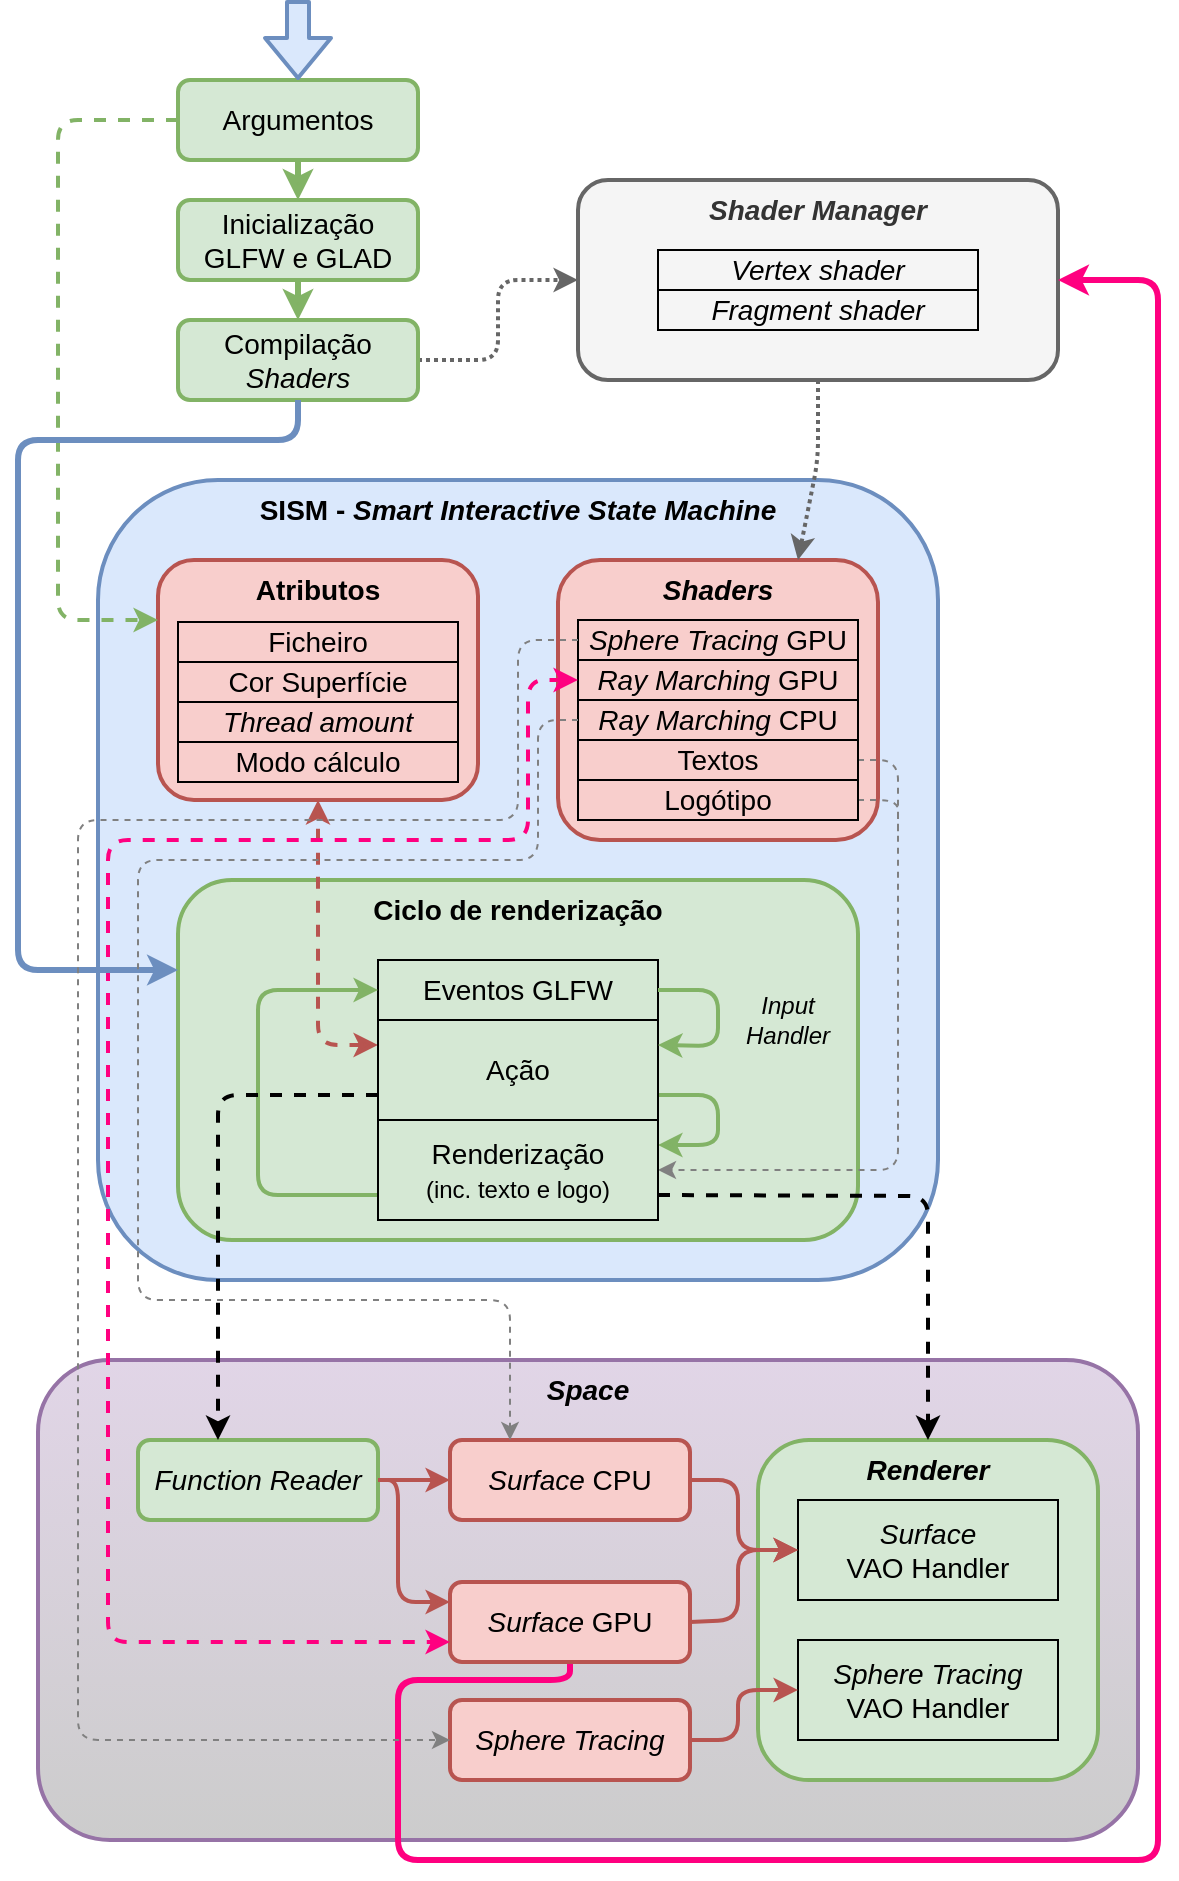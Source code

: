<mxfile version="20.0.4" type="device"><diagram id="v2rgsF1kuf9jtpxhQ29G" name="Page-1"><mxGraphModel dx="784" dy="745" grid="1" gridSize="10" guides="1" tooltips="1" connect="1" arrows="1" fold="1" page="1" pageScale="1" pageWidth="850" pageHeight="1100" background="none" math="0" shadow="0"><root><mxCell id="0"/><mxCell id="1" parent="0"/><mxCell id="DVNle9Yi67jgHLtXyeyg-53" value="Space" style="rounded=1;whiteSpace=wrap;html=1;fontFamily=Helvetica;fontSize=14;strokeColor=#9673a6;strokeWidth=2;verticalAlign=top;fontStyle=3;fillColor=#e1d5e7;glass=0;sketch=0;shadow=0;gradientColor=#CCCCCC;" parent="1" vertex="1"><mxGeometry x="50" y="720" width="550" height="240" as="geometry"/></mxCell><mxCell id="DVNle9Yi67jgHLtXyeyg-1" value="SISM - &lt;i&gt;Smart Interactive State Machine&lt;/i&gt;" style="rounded=1;whiteSpace=wrap;html=1;verticalAlign=top;fontStyle=1;fillColor=#dae8fc;strokeColor=#6c8ebf;strokeWidth=2;fontSize=14;" parent="1" vertex="1"><mxGeometry x="80" y="280" width="420" height="400" as="geometry"/></mxCell><mxCell id="DVNle9Yi67jgHLtXyeyg-2" value="Ciclo de renderização" style="rounded=1;whiteSpace=wrap;html=1;verticalAlign=top;fillColor=#d5e8d4;strokeColor=#82b366;fontStyle=1;strokeWidth=2;fontSize=14;" parent="1" vertex="1"><mxGeometry x="120" y="480" width="340" height="180" as="geometry"/></mxCell><mxCell id="DVNle9Yi67jgHLtXyeyg-4" value="Atributos" style="rounded=1;whiteSpace=wrap;html=1;verticalAlign=top;fillColor=#f8cecc;strokeColor=#b85450;fontStyle=1;strokeWidth=2;fontSize=14;" parent="1" vertex="1"><mxGeometry x="110" y="320" width="160" height="120" as="geometry"/></mxCell><mxCell id="DVNle9Yi67jgHLtXyeyg-7" value="Modo cálculo" style="text;html=1;align=center;verticalAlign=middle;whiteSpace=wrap;rounded=0;fontSize=14;fontFamily=Helvetica;strokeColor=#000000;" parent="1" vertex="1"><mxGeometry x="120" y="411" width="140" height="20" as="geometry"/></mxCell><mxCell id="DVNle9Yi67jgHLtXyeyg-9" value="Cor Superfície" style="text;html=1;align=center;verticalAlign=middle;whiteSpace=wrap;rounded=0;fontSize=14;fontFamily=Helvetica;strokeColor=#000000;" parent="1" vertex="1"><mxGeometry x="120" y="371" width="140" height="20" as="geometry"/></mxCell><mxCell id="DVNle9Yi67jgHLtXyeyg-10" value="Ficheiro" style="text;html=1;align=center;verticalAlign=middle;whiteSpace=wrap;rounded=0;fontSize=14;fontFamily=Helvetica;strokeColor=#000000;" parent="1" vertex="1"><mxGeometry x="120" y="351" width="140" height="20" as="geometry"/></mxCell><mxCell id="DVNle9Yi67jgHLtXyeyg-11" value="&lt;div&gt;&lt;i&gt;Thread amount&lt;/i&gt;&lt;/div&gt;" style="text;html=1;align=center;verticalAlign=middle;whiteSpace=wrap;rounded=0;fontSize=14;fontFamily=Helvetica;strokeColor=#000000;" parent="1" vertex="1"><mxGeometry x="120" y="391" width="140" height="20" as="geometry"/></mxCell><mxCell id="DVNle9Yi67jgHLtXyeyg-12" value="&lt;i&gt;&lt;b&gt;Shaders&lt;/b&gt;&lt;/i&gt;" style="rounded=1;whiteSpace=wrap;html=1;fontFamily=Helvetica;fontSize=14;strokeColor=#b85450;strokeWidth=2;verticalAlign=top;fillColor=#f8cecc;" parent="1" vertex="1"><mxGeometry x="310" y="320" width="160" height="140" as="geometry"/></mxCell><mxCell id="CfD6IUYr4jhWjpXpuk3J-5" style="edgeStyle=orthogonalEdgeStyle;rounded=1;orthogonalLoop=1;jettySize=auto;html=1;exitX=1;exitY=0.5;exitDx=0;exitDy=0;entryX=1;entryY=0.5;entryDx=0;entryDy=0;dashed=1;fontSize=12;strokeColor=#808080;" edge="1" parent="1" source="DVNle9Yi67jgHLtXyeyg-13" target="DVNle9Yi67jgHLtXyeyg-25"><mxGeometry relative="1" as="geometry"><Array as="points"><mxPoint x="480" y="420"/><mxPoint x="480" y="625"/></Array></mxGeometry></mxCell><mxCell id="DVNle9Yi67jgHLtXyeyg-13" value="Textos" style="text;html=1;align=center;verticalAlign=middle;whiteSpace=wrap;rounded=0;fontSize=14;fontFamily=Helvetica;strokeColor=#000000;" parent="1" vertex="1"><mxGeometry x="320" y="410" width="140" height="20" as="geometry"/></mxCell><mxCell id="CfD6IUYr4jhWjpXpuk3J-7" style="edgeStyle=orthogonalEdgeStyle;rounded=1;orthogonalLoop=1;jettySize=auto;html=1;exitX=1;exitY=0.5;exitDx=0;exitDy=0;dashed=1;fontSize=12;strokeColor=#808080;endArrow=none;endFill=0;" edge="1" parent="1" source="DVNle9Yi67jgHLtXyeyg-14"><mxGeometry relative="1" as="geometry"><mxPoint x="480" y="460" as="targetPoint"/><Array as="points"><mxPoint x="480" y="440"/><mxPoint x="480" y="450"/></Array></mxGeometry></mxCell><mxCell id="DVNle9Yi67jgHLtXyeyg-14" value="Logótipo" style="text;html=1;align=center;verticalAlign=middle;whiteSpace=wrap;rounded=0;fontSize=14;fontFamily=Helvetica;strokeColor=#000000;" parent="1" vertex="1"><mxGeometry x="320" y="430" width="140" height="20" as="geometry"/></mxCell><mxCell id="DVNle9Yi67jgHLtXyeyg-15" value="&lt;i&gt;Ray Marching&lt;/i&gt; GPU" style="text;html=1;align=center;verticalAlign=middle;whiteSpace=wrap;rounded=0;fontSize=14;fontFamily=Helvetica;strokeColor=#000000;" parent="1" vertex="1"><mxGeometry x="320" y="370" width="140" height="20" as="geometry"/></mxCell><mxCell id="DVNle9Yi67jgHLtXyeyg-16" value="&lt;i&gt;Ray Marching&lt;/i&gt; CPU" style="text;html=1;align=center;verticalAlign=middle;whiteSpace=wrap;rounded=0;fontSize=14;fontFamily=Helvetica;strokeColor=#000000;" parent="1" vertex="1"><mxGeometry x="320" y="390" width="140" height="20" as="geometry"/></mxCell><mxCell id="DVNle9Yi67jgHLtXyeyg-17" value="&lt;i&gt;Sphere Tracing&lt;/i&gt; GPU" style="text;html=1;align=center;verticalAlign=middle;whiteSpace=wrap;rounded=0;fontSize=14;fontFamily=Helvetica;strokeColor=#000000;" parent="1" vertex="1"><mxGeometry x="320" y="350" width="140" height="20" as="geometry"/></mxCell><mxCell id="DVNle9Yi67jgHLtXyeyg-19" value="&lt;div&gt;Argumentos&lt;/div&gt;" style="rounded=1;whiteSpace=wrap;html=1;fontFamily=Helvetica;fontSize=14;strokeColor=#82b366;strokeWidth=2;verticalAlign=middle;fillColor=#d5e8d4;" parent="1" vertex="1"><mxGeometry x="120" y="80" width="120" height="40" as="geometry"/></mxCell><mxCell id="DVNle9Yi67jgHLtXyeyg-20" value="&lt;div&gt;Inicialização&lt;br&gt;&lt;/div&gt;&lt;div&gt;GLFW e GLAD&lt;/div&gt;" style="rounded=1;whiteSpace=wrap;html=1;fontFamily=Helvetica;fontSize=14;strokeColor=#82b366;strokeWidth=2;verticalAlign=middle;fillColor=#d5e8d4;" parent="1" vertex="1"><mxGeometry x="120" y="140" width="120" height="40" as="geometry"/></mxCell><mxCell id="DVNle9Yi67jgHLtXyeyg-27" style="edgeStyle=orthogonalEdgeStyle;rounded=1;orthogonalLoop=1;jettySize=auto;html=1;exitX=1;exitY=0.75;exitDx=0;exitDy=0;entryX=1;entryY=0.25;entryDx=0;entryDy=0;fontFamily=Helvetica;fontSize=14;strokeWidth=2;fillColor=#d5e8d4;strokeColor=#82b366;" parent="1" source="DVNle9Yi67jgHLtXyeyg-22" target="DVNle9Yi67jgHLtXyeyg-25" edge="1"><mxGeometry relative="1" as="geometry"><Array as="points"><mxPoint x="390" y="588"/><mxPoint x="390" y="613"/></Array></mxGeometry></mxCell><mxCell id="DVNle9Yi67jgHLtXyeyg-50" style="edgeStyle=orthogonalEdgeStyle;rounded=1;orthogonalLoop=1;jettySize=auto;html=1;exitX=0;exitY=0.25;exitDx=0;exitDy=0;entryX=0.5;entryY=1;entryDx=0;entryDy=0;fontFamily=Helvetica;fontSize=14;strokeWidth=2;dashed=1;fillColor=#f8cecc;strokeColor=#b85450;startArrow=classic;startFill=1;endArrow=classic;endFill=1;" parent="1" source="DVNle9Yi67jgHLtXyeyg-22" target="DVNle9Yi67jgHLtXyeyg-4" edge="1"><mxGeometry relative="1" as="geometry"/></mxCell><mxCell id="DVNle9Yi67jgHLtXyeyg-22" value="Ação" style="text;html=1;align=center;verticalAlign=middle;whiteSpace=wrap;rounded=0;fontSize=14;fontFamily=Helvetica;strokeColor=#000000;" parent="1" vertex="1"><mxGeometry x="220" y="550" width="140" height="50" as="geometry"/></mxCell><mxCell id="DVNle9Yi67jgHLtXyeyg-24" value="Eventos GLFW" style="text;html=1;align=center;verticalAlign=middle;whiteSpace=wrap;rounded=0;fontSize=14;fontFamily=Helvetica;strokeColor=#000000;" parent="1" vertex="1"><mxGeometry x="220" y="520" width="140" height="30" as="geometry"/></mxCell><mxCell id="DVNle9Yi67jgHLtXyeyg-28" style="edgeStyle=orthogonalEdgeStyle;rounded=1;orthogonalLoop=1;jettySize=auto;html=1;exitX=0;exitY=0.75;exitDx=0;exitDy=0;entryX=0;entryY=0.5;entryDx=0;entryDy=0;fontFamily=Helvetica;fontSize=14;strokeWidth=2;fillColor=#d5e8d4;strokeColor=#82b366;" parent="1" source="DVNle9Yi67jgHLtXyeyg-25" target="DVNle9Yi67jgHLtXyeyg-24" edge="1"><mxGeometry relative="1" as="geometry"><Array as="points"><mxPoint x="160" y="637"/><mxPoint x="160" y="535"/></Array></mxGeometry></mxCell><mxCell id="DVNle9Yi67jgHLtXyeyg-25" value="&lt;div&gt;Renderização&lt;/div&gt;&lt;div&gt;&lt;font style=&quot;font-size: 12px;&quot;&gt;(inc. texto e logo)&lt;/font&gt;&lt;br&gt;&lt;/div&gt;" style="text;html=1;align=center;verticalAlign=middle;whiteSpace=wrap;rounded=0;fontSize=14;fontFamily=Helvetica;strokeColor=#000000;" parent="1" vertex="1"><mxGeometry x="220" y="600" width="140" height="50" as="geometry"/></mxCell><mxCell id="DVNle9Yi67jgHLtXyeyg-29" value="" style="endArrow=classic;html=1;fontFamily=Helvetica;fontSize=14;strokeWidth=3;exitX=0.5;exitY=1;exitDx=0;exitDy=0;entryX=0.5;entryY=0;entryDx=0;entryDy=0;fillColor=#d5e8d4;strokeColor=#82b366;" parent="1" source="DVNle9Yi67jgHLtXyeyg-19" target="DVNle9Yi67jgHLtXyeyg-20" edge="1"><mxGeometry width="50" height="50" relative="1" as="geometry"><mxPoint x="440" y="430" as="sourcePoint"/><mxPoint x="490" y="380" as="targetPoint"/></mxGeometry></mxCell><mxCell id="DVNle9Yi67jgHLtXyeyg-32" value="" style="endArrow=classic;html=1;fontFamily=Helvetica;fontSize=14;strokeWidth=2;exitX=0;exitY=0.5;exitDx=0;exitDy=0;entryX=0;entryY=0.25;entryDx=0;entryDy=0;fillColor=#d5e8d4;strokeColor=#82b366;dashed=1;" parent="1" source="DVNle9Yi67jgHLtXyeyg-19" target="DVNle9Yi67jgHLtXyeyg-4" edge="1"><mxGeometry width="50" height="50" relative="1" as="geometry"><mxPoint x="360" y="300" as="sourcePoint"/><mxPoint x="410" y="250" as="targetPoint"/><Array as="points"><mxPoint x="60" y="100"/><mxPoint x="60" y="350"/></Array></mxGeometry></mxCell><mxCell id="DVNle9Yi67jgHLtXyeyg-34" value="Shader Manager" style="rounded=1;whiteSpace=wrap;html=1;fontFamily=Helvetica;fontSize=14;strokeColor=#666666;strokeWidth=2;verticalAlign=top;fillColor=#f5f5f5;fontColor=#333333;fontStyle=3" parent="1" vertex="1"><mxGeometry x="320" y="130" width="240" height="100" as="geometry"/></mxCell><mxCell id="DVNle9Yi67jgHLtXyeyg-39" value="Vertex shader" style="text;html=1;align=center;verticalAlign=middle;whiteSpace=wrap;rounded=0;fontSize=14;fontFamily=Helvetica;strokeColor=#000000;fontStyle=2" parent="1" vertex="1"><mxGeometry x="360" y="165" width="160" height="20" as="geometry"/></mxCell><mxCell id="DVNle9Yi67jgHLtXyeyg-40" value="Fragment shader" style="text;html=1;align=center;verticalAlign=middle;whiteSpace=wrap;rounded=0;fontSize=14;fontFamily=Helvetica;strokeColor=#000000;fontStyle=2" parent="1" vertex="1"><mxGeometry x="360" y="185" width="160" height="20" as="geometry"/></mxCell><mxCell id="DVNle9Yi67jgHLtXyeyg-42" value="" style="endArrow=classic;html=1;dashed=1;fontFamily=Helvetica;fontSize=14;strokeWidth=2;exitX=1;exitY=0.5;exitDx=0;exitDy=0;entryX=0;entryY=0.5;entryDx=0;entryDy=0;fillColor=#f5f5f5;strokeColor=#666666;dashPattern=1 1;" parent="1" source="DVNle9Yi67jgHLtXyeyg-93" target="DVNle9Yi67jgHLtXyeyg-34" edge="1"><mxGeometry width="50" height="50" relative="1" as="geometry"><mxPoint x="400" y="270" as="sourcePoint"/><mxPoint x="450" y="220" as="targetPoint"/><Array as="points"><mxPoint x="280" y="220"/><mxPoint x="280" y="180"/></Array></mxGeometry></mxCell><mxCell id="DVNle9Yi67jgHLtXyeyg-43" value="" style="endArrow=classic;html=1;dashed=1;dashPattern=1 1;fontFamily=Helvetica;fontSize=14;strokeWidth=2;exitX=0.5;exitY=1;exitDx=0;exitDy=0;entryX=0.75;entryY=0;entryDx=0;entryDy=0;fillColor=#f5f5f5;strokeColor=#666666;" parent="1" source="DVNle9Yi67jgHLtXyeyg-34" target="DVNle9Yi67jgHLtXyeyg-12" edge="1"><mxGeometry width="50" height="50" relative="1" as="geometry"><mxPoint x="400" y="300" as="sourcePoint"/><mxPoint x="450" y="250" as="targetPoint"/><Array as="points"><mxPoint x="440" y="270"/></Array></mxGeometry></mxCell><mxCell id="DVNle9Yi67jgHLtXyeyg-48" value="" style="endArrow=classic;html=1;fontFamily=Helvetica;fontSize=14;strokeWidth=2;exitX=1;exitY=0.5;exitDx=0;exitDy=0;entryX=1;entryY=0.25;entryDx=0;entryDy=0;fillColor=#d5e8d4;strokeColor=#82b366;" parent="1" source="DVNle9Yi67jgHLtXyeyg-24" target="DVNle9Yi67jgHLtXyeyg-22" edge="1"><mxGeometry width="50" height="50" relative="1" as="geometry"><mxPoint x="400" y="520" as="sourcePoint"/><mxPoint x="560" y="470" as="targetPoint"/><Array as="points"><mxPoint x="390" y="535"/><mxPoint x="390" y="563"/></Array></mxGeometry></mxCell><mxCell id="CfD6IUYr4jhWjpXpuk3J-8" style="edgeStyle=orthogonalEdgeStyle;orthogonalLoop=1;jettySize=auto;html=1;exitX=0.5;exitY=1;exitDx=0;exitDy=0;entryX=1;entryY=0.5;entryDx=0;entryDy=0;fontSize=12;startArrow=none;startFill=0;endArrow=classic;endFill=1;strokeColor=#FF0080;strokeWidth=3;fillColor=#dae8fc;rounded=1;" edge="1" parent="1" source="DVNle9Yi67jgHLtXyeyg-58" target="DVNle9Yi67jgHLtXyeyg-34"><mxGeometry relative="1" as="geometry"><Array as="points"><mxPoint x="316" y="880"/><mxPoint x="230" y="880"/><mxPoint x="230" y="970"/><mxPoint x="610" y="970"/><mxPoint x="610" y="180"/></Array></mxGeometry></mxCell><mxCell id="DVNle9Yi67jgHLtXyeyg-56" value="&lt;i&gt;Function Reader&lt;/i&gt;" style="rounded=1;whiteSpace=wrap;html=1;fontFamily=Helvetica;fontSize=14;strokeColor=#82b366;strokeWidth=2;verticalAlign=middle;fillColor=#d5e8d4;" parent="1" vertex="1"><mxGeometry x="100" y="760" width="120" height="40" as="geometry"/></mxCell><mxCell id="DVNle9Yi67jgHLtXyeyg-57" value="&lt;i&gt;Surface&lt;/i&gt; CPU" style="rounded=1;whiteSpace=wrap;html=1;fontFamily=Helvetica;fontSize=14;strokeColor=#b85450;strokeWidth=2;verticalAlign=middle;fillColor=#f8cecc;" parent="1" vertex="1"><mxGeometry x="256" y="760" width="120" height="40" as="geometry"/></mxCell><mxCell id="DVNle9Yi67jgHLtXyeyg-58" value="&lt;i&gt;Surface&lt;/i&gt; GPU" style="rounded=1;whiteSpace=wrap;html=1;fontFamily=Helvetica;fontSize=14;strokeColor=#b85450;strokeWidth=2;verticalAlign=middle;fillColor=#f8cecc;" parent="1" vertex="1"><mxGeometry x="256" y="831" width="120" height="40" as="geometry"/></mxCell><mxCell id="DVNle9Yi67jgHLtXyeyg-59" value="Sphere Tracing" style="rounded=1;whiteSpace=wrap;html=1;fontFamily=Helvetica;fontSize=14;strokeColor=#b85450;strokeWidth=2;verticalAlign=middle;fillColor=#f8cecc;fontStyle=2" parent="1" vertex="1"><mxGeometry x="256" y="890" width="120" height="40" as="geometry"/></mxCell><mxCell id="DVNle9Yi67jgHLtXyeyg-60" style="edgeStyle=orthogonalEdgeStyle;rounded=1;orthogonalLoop=1;jettySize=auto;html=1;exitX=0;exitY=0.75;exitDx=0;exitDy=0;dashed=1;fontFamily=Helvetica;fontSize=14;strokeWidth=2;fillColor=#f5f5f5;" parent="1" source="DVNle9Yi67jgHLtXyeyg-22" target="DVNle9Yi67jgHLtXyeyg-56" edge="1"><mxGeometry relative="1" as="geometry"><mxPoint x="140" y="760" as="targetPoint"/><Array as="points"><mxPoint x="140" y="587"/></Array></mxGeometry></mxCell><mxCell id="DVNle9Yi67jgHLtXyeyg-61" value="" style="endArrow=classic;html=1;fontFamily=Helvetica;fontSize=14;strokeColor=#b85450;strokeWidth=2;exitX=1;exitY=0.5;exitDx=0;exitDy=0;entryX=0;entryY=0.5;entryDx=0;entryDy=0;fillColor=#f8cecc;" parent="1" source="DVNle9Yi67jgHLtXyeyg-56" target="DVNle9Yi67jgHLtXyeyg-57" edge="1"><mxGeometry width="50" height="50" relative="1" as="geometry"><mxPoint x="400" y="770" as="sourcePoint"/><mxPoint x="450" y="720" as="targetPoint"/></mxGeometry></mxCell><mxCell id="DVNle9Yi67jgHLtXyeyg-64" value="&lt;i&gt;Renderer&lt;/i&gt;" style="rounded=1;whiteSpace=wrap;html=1;fontFamily=Helvetica;fontSize=14;strokeColor=#82b366;strokeWidth=2;verticalAlign=top;fontStyle=1;fillColor=#d5e8d4;" parent="1" vertex="1"><mxGeometry x="410" y="760" width="170" height="170" as="geometry"/></mxCell><mxCell id="DVNle9Yi67jgHLtXyeyg-66" value="&lt;div&gt;&lt;i&gt;Surface&lt;/i&gt;&lt;/div&gt;&lt;div&gt;VAO Handler&lt;/div&gt;" style="text;html=1;align=center;verticalAlign=middle;whiteSpace=wrap;rounded=0;fontSize=14;fontFamily=Helvetica;strokeColor=#000000;" parent="1" vertex="1"><mxGeometry x="430" y="790" width="130" height="50" as="geometry"/></mxCell><mxCell id="DVNle9Yi67jgHLtXyeyg-67" value="&lt;div&gt;&lt;i&gt;Sphere Tracing&lt;/i&gt;&lt;/div&gt;&lt;div&gt;VAO Handler&lt;/div&gt;" style="text;html=1;align=center;verticalAlign=middle;whiteSpace=wrap;rounded=0;fontSize=14;fontFamily=Helvetica;strokeColor=#000000;" parent="1" vertex="1"><mxGeometry x="430" y="860" width="130" height="50" as="geometry"/></mxCell><mxCell id="DVNle9Yi67jgHLtXyeyg-68" value="" style="endArrow=classic;html=1;fontFamily=Helvetica;fontSize=14;strokeColor=#b85450;strokeWidth=2;exitX=1;exitY=0.5;exitDx=0;exitDy=0;entryX=0;entryY=0.5;entryDx=0;entryDy=0;fillColor=#f8cecc;" parent="1" source="DVNle9Yi67jgHLtXyeyg-57" target="DVNle9Yi67jgHLtXyeyg-66" edge="1"><mxGeometry width="50" height="50" relative="1" as="geometry"><mxPoint x="400" y="770" as="sourcePoint"/><mxPoint x="450" y="720" as="targetPoint"/><Array as="points"><mxPoint x="400" y="780"/><mxPoint x="400" y="815"/></Array></mxGeometry></mxCell><mxCell id="DVNle9Yi67jgHLtXyeyg-69" value="" style="endArrow=classic;html=1;fontFamily=Helvetica;fontSize=14;strokeColor=#b85450;strokeWidth=2;exitX=1;exitY=0.5;exitDx=0;exitDy=0;entryX=0;entryY=0.5;entryDx=0;entryDy=0;fillColor=#f8cecc;" parent="1" source="DVNle9Yi67jgHLtXyeyg-59" target="DVNle9Yi67jgHLtXyeyg-67" edge="1"><mxGeometry width="50" height="50" relative="1" as="geometry"><mxPoint x="400" y="770" as="sourcePoint"/><mxPoint x="450" y="720" as="targetPoint"/><Array as="points"><mxPoint x="400" y="910"/><mxPoint x="400" y="885"/></Array></mxGeometry></mxCell><mxCell id="DVNle9Yi67jgHLtXyeyg-71" value="" style="endArrow=classic;html=1;fontFamily=Helvetica;fontSize=14;strokeColor=#FF0080;strokeWidth=2;dashed=1;entryX=0;entryY=0.75;entryDx=0;entryDy=0;startArrow=classic;startFill=1;exitX=0;exitY=0.5;exitDx=0;exitDy=0;" parent="1" target="DVNle9Yi67jgHLtXyeyg-58" edge="1" source="DVNle9Yi67jgHLtXyeyg-15"><mxGeometry width="50" height="50" relative="1" as="geometry"><mxPoint x="310" y="380" as="sourcePoint"/><mxPoint x="250" y="860" as="targetPoint"/><Array as="points"><mxPoint x="295" y="380"/><mxPoint x="295" y="460"/><mxPoint x="85" y="460"/><mxPoint x="85" y="861"/></Array></mxGeometry></mxCell><mxCell id="DVNle9Yi67jgHLtXyeyg-84" value="" style="endArrow=classic;html=1;dashed=1;fontFamily=Helvetica;fontSize=14;strokeColor=#000000;strokeWidth=2;exitX=1;exitY=0.75;exitDx=0;exitDy=0;entryX=0.5;entryY=0;entryDx=0;entryDy=0;" parent="1" source="DVNle9Yi67jgHLtXyeyg-25" target="DVNle9Yi67jgHLtXyeyg-64" edge="1"><mxGeometry width="50" height="50" relative="1" as="geometry"><mxPoint x="400" y="710" as="sourcePoint"/><mxPoint x="450" y="660" as="targetPoint"/><Array as="points"><mxPoint x="495" y="638"/></Array></mxGeometry></mxCell><mxCell id="DVNle9Yi67jgHLtXyeyg-90" value="" style="shape=flexArrow;endArrow=classic;html=1;fontFamily=Helvetica;fontSize=14;strokeColor=#6c8ebf;strokeWidth=2;entryX=0.5;entryY=0;entryDx=0;entryDy=0;fillColor=#dae8fc;" parent="1" target="DVNle9Yi67jgHLtXyeyg-19" edge="1"><mxGeometry width="50" height="50" relative="1" as="geometry"><mxPoint x="180" y="40" as="sourcePoint"/><mxPoint x="180" y="-10" as="targetPoint"/></mxGeometry></mxCell><mxCell id="DVNle9Yi67jgHLtXyeyg-91" value="" style="endArrow=classic;html=1;fontFamily=Helvetica;fontSize=14;strokeColor=#b85450;strokeWidth=2;exitX=1;exitY=0.5;exitDx=0;exitDy=0;entryX=0;entryY=0.25;entryDx=0;entryDy=0;fillColor=#f8cecc;" parent="1" source="DVNle9Yi67jgHLtXyeyg-56" target="DVNle9Yi67jgHLtXyeyg-58" edge="1"><mxGeometry width="50" height="50" relative="1" as="geometry"><mxPoint x="400" y="660" as="sourcePoint"/><mxPoint x="450" y="610" as="targetPoint"/><Array as="points"><mxPoint x="230" y="780"/><mxPoint x="230" y="841"/></Array></mxGeometry></mxCell><mxCell id="DVNle9Yi67jgHLtXyeyg-93" value="&lt;div&gt;Compilação&lt;i&gt;&lt;br&gt;&lt;/i&gt;&lt;/div&gt;&lt;div&gt;&lt;i&gt;Shaders&lt;/i&gt;&lt;/div&gt;" style="rounded=1;whiteSpace=wrap;html=1;fontFamily=Helvetica;fontSize=14;strokeColor=#82b366;strokeWidth=2;verticalAlign=middle;fillColor=#d5e8d4;" parent="1" vertex="1"><mxGeometry x="120" y="200" width="120" height="40" as="geometry"/></mxCell><mxCell id="DVNle9Yi67jgHLtXyeyg-94" value="" style="endArrow=classic;html=1;fontFamily=Helvetica;fontSize=14;strokeColor=#82b366;strokeWidth=3;exitX=0.5;exitY=1;exitDx=0;exitDy=0;entryX=0.5;entryY=0;entryDx=0;entryDy=0;fillColor=#d5e8d4;" parent="1" source="DVNle9Yi67jgHLtXyeyg-20" target="DVNle9Yi67jgHLtXyeyg-93" edge="1"><mxGeometry width="50" height="50" relative="1" as="geometry"><mxPoint x="400" y="330" as="sourcePoint"/><mxPoint x="450" y="280" as="targetPoint"/></mxGeometry></mxCell><mxCell id="DVNle9Yi67jgHLtXyeyg-96" value="" style="endArrow=classic;html=1;fontFamily=Helvetica;fontSize=14;strokeColor=#6c8ebf;strokeWidth=3;exitX=0.5;exitY=1;exitDx=0;exitDy=0;entryX=0;entryY=0.25;entryDx=0;entryDy=0;fillColor=#dae8fc;" parent="1" source="DVNle9Yi67jgHLtXyeyg-93" target="DVNle9Yi67jgHLtXyeyg-2" edge="1"><mxGeometry width="50" height="50" relative="1" as="geometry"><mxPoint x="400" y="330" as="sourcePoint"/><mxPoint x="450" y="280" as="targetPoint"/><Array as="points"><mxPoint x="180" y="260"/><mxPoint x="40" y="260"/><mxPoint x="40" y="525"/></Array></mxGeometry></mxCell><mxCell id="DVNle9Yi67jgHLtXyeyg-62" value="" style="endArrow=classic;html=1;fontFamily=Helvetica;fontSize=14;strokeColor=#b85450;strokeWidth=2;fillColor=#f8cecc;entryX=0;entryY=0.5;entryDx=0;entryDy=0;exitX=1;exitY=0.5;exitDx=0;exitDy=0;" parent="1" source="DVNle9Yi67jgHLtXyeyg-58" target="DVNle9Yi67jgHLtXyeyg-66" edge="1"><mxGeometry width="50" height="50" relative="1" as="geometry"><mxPoint x="380" y="830" as="sourcePoint"/><mxPoint x="270" y="890" as="targetPoint"/><Array as="points"><mxPoint x="400" y="850"/><mxPoint x="400" y="815"/></Array></mxGeometry></mxCell><mxCell id="VB_B5-VtFfhUJQg-4P24-2" style="edgeStyle=orthogonalEdgeStyle;rounded=1;orthogonalLoop=1;jettySize=auto;html=1;exitX=0;exitY=0.5;exitDx=0;exitDy=0;dashed=1;strokeColor=#808080;entryX=0.25;entryY=0;entryDx=0;entryDy=0;" parent="1" target="DVNle9Yi67jgHLtXyeyg-57" edge="1" source="DVNle9Yi67jgHLtXyeyg-16"><mxGeometry relative="1" as="geometry"><mxPoint x="310" y="400" as="sourcePoint"/><mxPoint x="316" y="760" as="targetPoint"/><Array as="points"><mxPoint x="300" y="400"/><mxPoint x="300" y="470"/><mxPoint x="100" y="470"/><mxPoint x="100" y="690"/><mxPoint x="286" y="690"/></Array></mxGeometry></mxCell><mxCell id="VB_B5-VtFfhUJQg-4P24-5" style="edgeStyle=orthogonalEdgeStyle;rounded=1;orthogonalLoop=1;jettySize=auto;html=1;exitX=0;exitY=0.5;exitDx=0;exitDy=0;dashed=1;strokeColor=#808080;strokeWidth=1;entryX=0;entryY=0.5;entryDx=0;entryDy=0;" parent="1" source="DVNle9Yi67jgHLtXyeyg-17" edge="1" target="DVNle9Yi67jgHLtXyeyg-59"><mxGeometry relative="1" as="geometry"><mxPoint x="210" y="900" as="targetPoint"/><Array as="points"><mxPoint x="290" y="360"/><mxPoint x="290" y="450"/><mxPoint x="70" y="450"/><mxPoint x="70" y="910"/></Array></mxGeometry></mxCell><mxCell id="CfD6IUYr4jhWjpXpuk3J-4" value="&lt;div style=&quot;font-size: 12px;&quot;&gt;&lt;font style=&quot;font-size: 12px;&quot;&gt;&lt;i&gt;Input&lt;/i&gt;&lt;/font&gt;&lt;/div&gt;&lt;div style=&quot;font-size: 12px;&quot;&gt;&lt;font style=&quot;font-size: 12px;&quot;&gt;&lt;i&gt;Handler&lt;/i&gt;&lt;/font&gt;&lt;/div&gt;" style="text;html=1;align=center;verticalAlign=middle;whiteSpace=wrap;rounded=0;fontSize=14;fontFamily=Helvetica;strokeColor=none;" vertex="1" parent="1"><mxGeometry x="390" y="535" width="70" height="30" as="geometry"/></mxCell></root></mxGraphModel></diagram></mxfile>